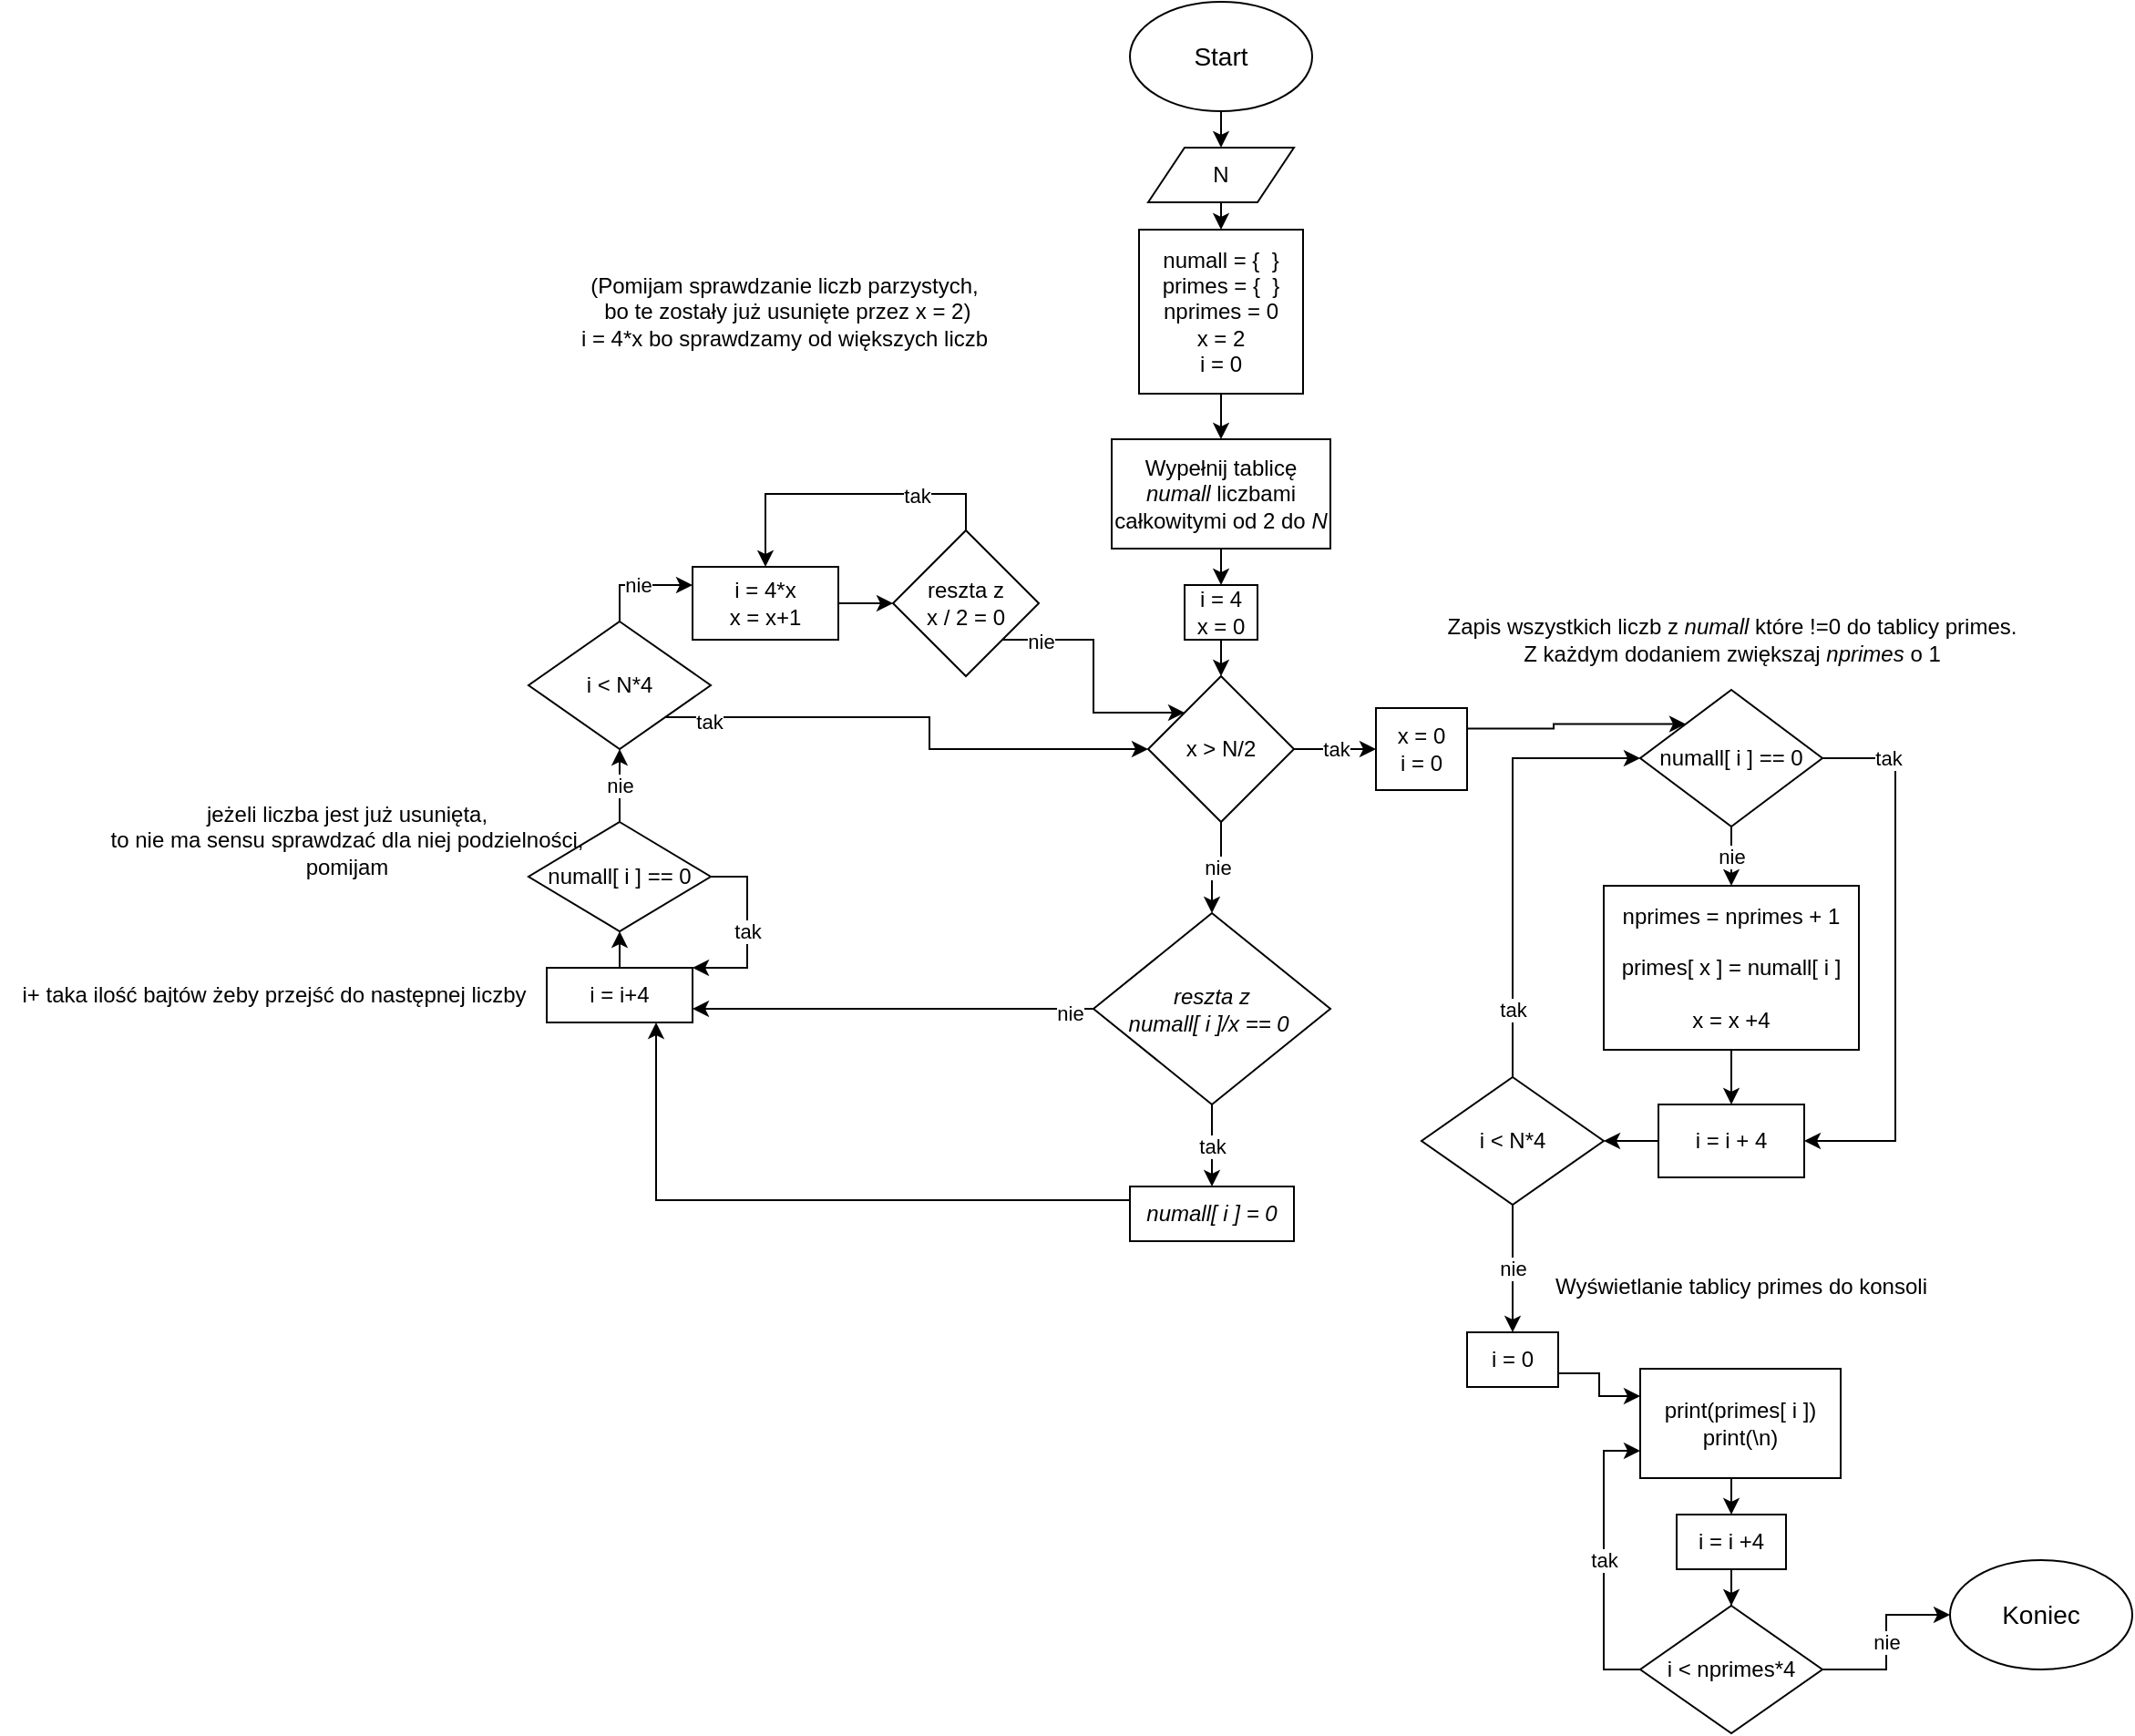 <mxfile version="21.3.2" type="device">
  <diagram name="Page-1" id="9jUYqDGKl-rQ5DNVtu5S">
    <mxGraphModel dx="1434" dy="796" grid="1" gridSize="10" guides="1" tooltips="1" connect="1" arrows="1" fold="1" page="1" pageScale="1" pageWidth="2339" pageHeight="3300" math="0" shadow="0">
      <root>
        <mxCell id="0" />
        <mxCell id="1" parent="0" />
        <mxCell id="3G0gbCFOmfLACH73Wg2g-4" style="edgeStyle=orthogonalEdgeStyle;rounded=0;orthogonalLoop=1;jettySize=auto;html=1;exitX=0.5;exitY=1;exitDx=0;exitDy=0;entryX=0.5;entryY=0;entryDx=0;entryDy=0;" parent="1" source="3G0gbCFOmfLACH73Wg2g-1" target="3G0gbCFOmfLACH73Wg2g-2" edge="1">
          <mxGeometry relative="1" as="geometry" />
        </mxCell>
        <mxCell id="3G0gbCFOmfLACH73Wg2g-1" value="Start" style="ellipse;whiteSpace=wrap;html=1;fontSize=14;" parent="1" vertex="1">
          <mxGeometry x="630" width="100" height="60" as="geometry" />
        </mxCell>
        <mxCell id="3G0gbCFOmfLACH73Wg2g-5" style="edgeStyle=orthogonalEdgeStyle;rounded=0;orthogonalLoop=1;jettySize=auto;html=1;exitX=0.5;exitY=1;exitDx=0;exitDy=0;entryX=0.5;entryY=0;entryDx=0;entryDy=0;" parent="1" source="3G0gbCFOmfLACH73Wg2g-2" target="3G0gbCFOmfLACH73Wg2g-3" edge="1">
          <mxGeometry relative="1" as="geometry" />
        </mxCell>
        <mxCell id="3G0gbCFOmfLACH73Wg2g-2" value="N" style="shape=parallelogram;perimeter=parallelogramPerimeter;whiteSpace=wrap;html=1;fixedSize=1;" parent="1" vertex="1">
          <mxGeometry x="640" y="80" width="80" height="30" as="geometry" />
        </mxCell>
        <mxCell id="3G0gbCFOmfLACH73Wg2g-8" style="edgeStyle=orthogonalEdgeStyle;rounded=0;orthogonalLoop=1;jettySize=auto;html=1;exitX=0.5;exitY=1;exitDx=0;exitDy=0;" parent="1" source="3G0gbCFOmfLACH73Wg2g-3" target="3G0gbCFOmfLACH73Wg2g-6" edge="1">
          <mxGeometry relative="1" as="geometry" />
        </mxCell>
        <mxCell id="3G0gbCFOmfLACH73Wg2g-3" value="numall = {&amp;nbsp; }&lt;br&gt;primes = {&amp;nbsp; }&lt;br&gt;nprimes = 0&lt;br&gt;x = 2&lt;br&gt;i = 0" style="rounded=0;whiteSpace=wrap;html=1;" parent="1" vertex="1">
          <mxGeometry x="635" y="125" width="90" height="90" as="geometry" />
        </mxCell>
        <mxCell id="lhCDFVgRR21-XCeL078A-51" style="edgeStyle=orthogonalEdgeStyle;rounded=0;orthogonalLoop=1;jettySize=auto;html=1;exitX=0.5;exitY=1;exitDx=0;exitDy=0;entryX=0.5;entryY=0;entryDx=0;entryDy=0;" edge="1" parent="1" source="3G0gbCFOmfLACH73Wg2g-6" target="lhCDFVgRR21-XCeL078A-50">
          <mxGeometry relative="1" as="geometry" />
        </mxCell>
        <mxCell id="3G0gbCFOmfLACH73Wg2g-6" value="Wypełnij tablicę &lt;i&gt;numall&lt;/i&gt;&amp;nbsp;liczbami całkowitymi od 2 do &lt;i&gt;N&lt;/i&gt;" style="rounded=0;whiteSpace=wrap;html=1;" parent="1" vertex="1">
          <mxGeometry x="620" y="240" width="120" height="60" as="geometry" />
        </mxCell>
        <mxCell id="3G0gbCFOmfLACH73Wg2g-17" value="tak" style="edgeStyle=orthogonalEdgeStyle;rounded=0;orthogonalLoop=1;jettySize=auto;html=1;exitX=0.5;exitY=1;exitDx=0;exitDy=0;entryX=0.5;entryY=0;entryDx=0;entryDy=0;" parent="1" source="3G0gbCFOmfLACH73Wg2g-12" target="3G0gbCFOmfLACH73Wg2g-16" edge="1">
          <mxGeometry relative="1" as="geometry" />
        </mxCell>
        <mxCell id="3G0gbCFOmfLACH73Wg2g-36" style="edgeStyle=orthogonalEdgeStyle;rounded=0;orthogonalLoop=1;jettySize=auto;html=1;exitX=0;exitY=0.5;exitDx=0;exitDy=0;entryX=1;entryY=0.75;entryDx=0;entryDy=0;" parent="1" source="3G0gbCFOmfLACH73Wg2g-12" target="3G0gbCFOmfLACH73Wg2g-18" edge="1">
          <mxGeometry relative="1" as="geometry">
            <mxPoint x="370" y="540" as="targetPoint" />
          </mxGeometry>
        </mxCell>
        <mxCell id="3G0gbCFOmfLACH73Wg2g-40" value="nie" style="edgeLabel;html=1;align=center;verticalAlign=middle;resizable=0;points=[];" parent="3G0gbCFOmfLACH73Wg2g-36" vertex="1" connectable="0">
          <mxGeometry x="-0.877" y="2" relative="1" as="geometry">
            <mxPoint as="offset" />
          </mxGeometry>
        </mxCell>
        <mxCell id="3G0gbCFOmfLACH73Wg2g-12" value="&lt;i&gt;reszta z &lt;br&gt;numall[ i ]/x == 0&amp;nbsp;&lt;/i&gt;" style="rhombus;whiteSpace=wrap;html=1;" parent="1" vertex="1">
          <mxGeometry x="610" y="500" width="130" height="105" as="geometry" />
        </mxCell>
        <mxCell id="3G0gbCFOmfLACH73Wg2g-37" style="edgeStyle=orthogonalEdgeStyle;rounded=0;orthogonalLoop=1;jettySize=auto;html=1;exitX=0;exitY=0.25;exitDx=0;exitDy=0;entryX=0.75;entryY=1;entryDx=0;entryDy=0;" parent="1" source="3G0gbCFOmfLACH73Wg2g-16" target="3G0gbCFOmfLACH73Wg2g-18" edge="1">
          <mxGeometry relative="1" as="geometry">
            <mxPoint x="350" y="540" as="targetPoint" />
          </mxGeometry>
        </mxCell>
        <mxCell id="3G0gbCFOmfLACH73Wg2g-16" value="&lt;i&gt;numall[ i ] = 0&lt;/i&gt;" style="rounded=0;whiteSpace=wrap;html=1;" parent="1" vertex="1">
          <mxGeometry x="630" y="650" width="90" height="30" as="geometry" />
        </mxCell>
        <mxCell id="E5H5sjJyILEl3cgxIu15-8" style="edgeStyle=orthogonalEdgeStyle;rounded=0;orthogonalLoop=1;jettySize=auto;html=1;exitX=0.5;exitY=0;exitDx=0;exitDy=0;entryX=0.5;entryY=1;entryDx=0;entryDy=0;" parent="1" source="3G0gbCFOmfLACH73Wg2g-18" target="E5H5sjJyILEl3cgxIu15-1" edge="1">
          <mxGeometry relative="1" as="geometry" />
        </mxCell>
        <mxCell id="3G0gbCFOmfLACH73Wg2g-18" value="i = i+4" style="rounded=0;whiteSpace=wrap;html=1;" parent="1" vertex="1">
          <mxGeometry x="310" y="530" width="80" height="30" as="geometry" />
        </mxCell>
        <mxCell id="3G0gbCFOmfLACH73Wg2g-67" value="tak" style="edgeStyle=orthogonalEdgeStyle;rounded=0;orthogonalLoop=1;jettySize=auto;html=1;exitX=1;exitY=0.5;exitDx=0;exitDy=0;entryX=0;entryY=0.5;entryDx=0;entryDy=0;" parent="1" source="3G0gbCFOmfLACH73Wg2g-27" edge="1" target="lhCDFVgRR21-XCeL078A-2">
          <mxGeometry relative="1" as="geometry">
            <mxPoint x="780" y="400" as="targetPoint" />
          </mxGeometry>
        </mxCell>
        <mxCell id="E5H5sjJyILEl3cgxIu15-7" value="nie" style="edgeStyle=orthogonalEdgeStyle;rounded=0;orthogonalLoop=1;jettySize=auto;html=1;exitX=0.5;exitY=1;exitDx=0;exitDy=0;entryX=0.5;entryY=0;entryDx=0;entryDy=0;" parent="1" source="3G0gbCFOmfLACH73Wg2g-27" target="3G0gbCFOmfLACH73Wg2g-12" edge="1">
          <mxGeometry relative="1" as="geometry" />
        </mxCell>
        <mxCell id="3G0gbCFOmfLACH73Wg2g-27" value="x &amp;gt; N/2" style="rhombus;whiteSpace=wrap;html=1;" parent="1" vertex="1">
          <mxGeometry x="640" y="370" width="80" height="80" as="geometry" />
        </mxCell>
        <mxCell id="3G0gbCFOmfLACH73Wg2g-64" style="edgeStyle=orthogonalEdgeStyle;rounded=0;orthogonalLoop=1;jettySize=auto;html=1;exitX=1;exitY=1;exitDx=0;exitDy=0;entryX=0;entryY=0.5;entryDx=0;entryDy=0;" parent="1" source="3G0gbCFOmfLACH73Wg2g-41" target="3G0gbCFOmfLACH73Wg2g-27" edge="1">
          <mxGeometry relative="1" as="geometry" />
        </mxCell>
        <mxCell id="3G0gbCFOmfLACH73Wg2g-65" value="tak" style="edgeLabel;html=1;align=center;verticalAlign=middle;resizable=0;points=[];" parent="3G0gbCFOmfLACH73Wg2g-64" vertex="1" connectable="0">
          <mxGeometry x="-0.829" y="-2" relative="1" as="geometry">
            <mxPoint as="offset" />
          </mxGeometry>
        </mxCell>
        <mxCell id="lhCDFVgRR21-XCeL078A-1" value="nie" style="edgeStyle=orthogonalEdgeStyle;rounded=0;orthogonalLoop=1;jettySize=auto;html=1;exitX=0.5;exitY=0;exitDx=0;exitDy=0;entryX=0;entryY=0.25;entryDx=0;entryDy=0;" edge="1" parent="1" source="3G0gbCFOmfLACH73Wg2g-41" target="3G0gbCFOmfLACH73Wg2g-50">
          <mxGeometry relative="1" as="geometry" />
        </mxCell>
        <mxCell id="3G0gbCFOmfLACH73Wg2g-41" value="i &amp;lt; N*4" style="rhombus;whiteSpace=wrap;html=1;" parent="1" vertex="1">
          <mxGeometry x="300" y="340" width="100" height="70" as="geometry" />
        </mxCell>
        <mxCell id="3G0gbCFOmfLACH73Wg2g-46" value="(Pomijam sprawdzanie liczb parzystych,&lt;br&gt;&amp;nbsp;bo te zostały już usunięte przez x = 2)&lt;br&gt;i = 4*x bo sprawdzamy od większych liczb" style="text;html=1;align=center;verticalAlign=middle;resizable=0;points=[];autosize=1;strokeColor=none;fillColor=none;" parent="1" vertex="1">
          <mxGeometry x="315" y="140" width="250" height="60" as="geometry" />
        </mxCell>
        <mxCell id="3G0gbCFOmfLACH73Wg2g-61" style="edgeStyle=orthogonalEdgeStyle;rounded=0;orthogonalLoop=1;jettySize=auto;html=1;exitX=1;exitY=0.5;exitDx=0;exitDy=0;entryX=0;entryY=0.5;entryDx=0;entryDy=0;" parent="1" source="3G0gbCFOmfLACH73Wg2g-50" target="3G0gbCFOmfLACH73Wg2g-58" edge="1">
          <mxGeometry relative="1" as="geometry" />
        </mxCell>
        <mxCell id="3G0gbCFOmfLACH73Wg2g-50" value="i = 4*x&lt;br&gt;x = x+1" style="rounded=0;whiteSpace=wrap;html=1;" parent="1" vertex="1">
          <mxGeometry x="390" y="310" width="80" height="40" as="geometry" />
        </mxCell>
        <mxCell id="3G0gbCFOmfLACH73Wg2g-59" style="edgeStyle=orthogonalEdgeStyle;rounded=0;orthogonalLoop=1;jettySize=auto;html=1;exitX=1;exitY=1;exitDx=0;exitDy=0;entryX=0;entryY=0;entryDx=0;entryDy=0;" parent="1" source="3G0gbCFOmfLACH73Wg2g-58" target="3G0gbCFOmfLACH73Wg2g-27" edge="1">
          <mxGeometry relative="1" as="geometry" />
        </mxCell>
        <mxCell id="3G0gbCFOmfLACH73Wg2g-60" value="nie" style="edgeLabel;html=1;align=center;verticalAlign=middle;resizable=0;points=[];" parent="3G0gbCFOmfLACH73Wg2g-59" vertex="1" connectable="0">
          <mxGeometry x="-0.707" y="-1" relative="1" as="geometry">
            <mxPoint as="offset" />
          </mxGeometry>
        </mxCell>
        <mxCell id="3G0gbCFOmfLACH73Wg2g-62" style="edgeStyle=orthogonalEdgeStyle;rounded=0;orthogonalLoop=1;jettySize=auto;html=1;exitX=0.5;exitY=0;exitDx=0;exitDy=0;entryX=0.5;entryY=0;entryDx=0;entryDy=0;" parent="1" source="3G0gbCFOmfLACH73Wg2g-58" target="3G0gbCFOmfLACH73Wg2g-50" edge="1">
          <mxGeometry relative="1" as="geometry" />
        </mxCell>
        <mxCell id="3G0gbCFOmfLACH73Wg2g-63" value="tak" style="edgeLabel;html=1;align=center;verticalAlign=middle;resizable=0;points=[];" parent="3G0gbCFOmfLACH73Wg2g-62" vertex="1" connectable="0">
          <mxGeometry x="-0.44" y="1" relative="1" as="geometry">
            <mxPoint as="offset" />
          </mxGeometry>
        </mxCell>
        <mxCell id="3G0gbCFOmfLACH73Wg2g-58" value="reszta z&lt;br&gt;x / 2 = 0" style="rhombus;whiteSpace=wrap;html=1;" parent="1" vertex="1">
          <mxGeometry x="500" y="290" width="80" height="80" as="geometry" />
        </mxCell>
        <mxCell id="3G0gbCFOmfLACH73Wg2g-68" value="Zapis wszystkich liczb z &lt;i&gt;numall&lt;/i&gt;&amp;nbsp;które !=0 do tablicy primes.&lt;br&gt;Z każdym dodaniem zwiększaj &lt;i&gt;nprimes&lt;/i&gt;&amp;nbsp;o 1" style="text;html=1;align=center;verticalAlign=middle;resizable=0;points=[];autosize=1;strokeColor=none;fillColor=none;" parent="1" vertex="1">
          <mxGeometry x="790" y="330" width="340" height="40" as="geometry" />
        </mxCell>
        <mxCell id="3G0gbCFOmfLACH73Wg2g-70" value="i+ taka ilość bajtów żeby przejść do następnej liczby" style="text;html=1;align=center;verticalAlign=middle;resizable=0;points=[];autosize=1;strokeColor=none;fillColor=none;" parent="1" vertex="1">
          <mxGeometry x="10" y="530" width="300" height="30" as="geometry" />
        </mxCell>
        <mxCell id="E5H5sjJyILEl3cgxIu15-9" value="tak" style="edgeStyle=orthogonalEdgeStyle;rounded=0;orthogonalLoop=1;jettySize=auto;html=1;exitX=1;exitY=0.5;exitDx=0;exitDy=0;entryX=1;entryY=0;entryDx=0;entryDy=0;" parent="1" source="E5H5sjJyILEl3cgxIu15-1" target="3G0gbCFOmfLACH73Wg2g-18" edge="1">
          <mxGeometry relative="1" as="geometry" />
        </mxCell>
        <mxCell id="E5H5sjJyILEl3cgxIu15-10" value="nie" style="edgeStyle=orthogonalEdgeStyle;rounded=0;orthogonalLoop=1;jettySize=auto;html=1;exitX=0.5;exitY=0;exitDx=0;exitDy=0;entryX=0.5;entryY=1;entryDx=0;entryDy=0;" parent="1" source="E5H5sjJyILEl3cgxIu15-1" target="3G0gbCFOmfLACH73Wg2g-41" edge="1">
          <mxGeometry relative="1" as="geometry" />
        </mxCell>
        <mxCell id="E5H5sjJyILEl3cgxIu15-1" value="numall[ i ] == 0" style="rhombus;whiteSpace=wrap;html=1;" parent="1" vertex="1">
          <mxGeometry x="300" y="450" width="100" height="60" as="geometry" />
        </mxCell>
        <mxCell id="E5H5sjJyILEl3cgxIu15-4" value="jeżeli liczba jest już usunięta,&lt;br&gt;to nie ma sensu sprawdzać dla niej podzielności,&lt;br&gt;pomijam" style="text;html=1;align=center;verticalAlign=middle;resizable=0;points=[];autosize=1;strokeColor=none;fillColor=none;" parent="1" vertex="1">
          <mxGeometry x="60" y="430" width="280" height="60" as="geometry" />
        </mxCell>
        <mxCell id="lhCDFVgRR21-XCeL078A-49" style="edgeStyle=orthogonalEdgeStyle;rounded=0;orthogonalLoop=1;jettySize=auto;html=1;exitX=1;exitY=0.25;exitDx=0;exitDy=0;entryX=0;entryY=0;entryDx=0;entryDy=0;" edge="1" parent="1" source="lhCDFVgRR21-XCeL078A-2" target="lhCDFVgRR21-XCeL078A-3">
          <mxGeometry relative="1" as="geometry" />
        </mxCell>
        <mxCell id="lhCDFVgRR21-XCeL078A-2" value="x = 0&lt;br&gt;i = 0" style="rounded=0;whiteSpace=wrap;html=1;" vertex="1" parent="1">
          <mxGeometry x="765" y="387.5" width="50" height="45" as="geometry" />
        </mxCell>
        <mxCell id="lhCDFVgRR21-XCeL078A-6" value="nie" style="edgeStyle=orthogonalEdgeStyle;rounded=0;orthogonalLoop=1;jettySize=auto;html=1;exitX=0.5;exitY=1;exitDx=0;exitDy=0;entryX=0.5;entryY=0;entryDx=0;entryDy=0;" edge="1" parent="1" source="lhCDFVgRR21-XCeL078A-3" target="lhCDFVgRR21-XCeL078A-5">
          <mxGeometry relative="1" as="geometry" />
        </mxCell>
        <mxCell id="lhCDFVgRR21-XCeL078A-11" style="edgeStyle=orthogonalEdgeStyle;rounded=0;orthogonalLoop=1;jettySize=auto;html=1;exitX=1;exitY=0.5;exitDx=0;exitDy=0;entryX=1;entryY=0.5;entryDx=0;entryDy=0;" edge="1" parent="1" source="lhCDFVgRR21-XCeL078A-3" target="lhCDFVgRR21-XCeL078A-7">
          <mxGeometry relative="1" as="geometry">
            <Array as="points">
              <mxPoint x="1050" y="415" />
              <mxPoint x="1050" y="625" />
            </Array>
          </mxGeometry>
        </mxCell>
        <mxCell id="lhCDFVgRR21-XCeL078A-12" value="tak" style="edgeLabel;html=1;align=center;verticalAlign=middle;resizable=0;points=[];" vertex="1" connectable="0" parent="lhCDFVgRR21-XCeL078A-11">
          <mxGeometry x="-0.76" relative="1" as="geometry">
            <mxPoint as="offset" />
          </mxGeometry>
        </mxCell>
        <mxCell id="lhCDFVgRR21-XCeL078A-3" value="numall[ i ] == 0" style="rhombus;whiteSpace=wrap;html=1;" vertex="1" parent="1">
          <mxGeometry x="910" y="377.5" width="100" height="75" as="geometry" />
        </mxCell>
        <mxCell id="lhCDFVgRR21-XCeL078A-8" style="edgeStyle=orthogonalEdgeStyle;rounded=0;orthogonalLoop=1;jettySize=auto;html=1;exitX=0.5;exitY=1;exitDx=0;exitDy=0;entryX=0.5;entryY=0;entryDx=0;entryDy=0;" edge="1" parent="1" source="lhCDFVgRR21-XCeL078A-5" target="lhCDFVgRR21-XCeL078A-7">
          <mxGeometry relative="1" as="geometry" />
        </mxCell>
        <mxCell id="lhCDFVgRR21-XCeL078A-5" value="nprimes = nprimes + 1&lt;br&gt;&lt;br&gt;primes[ x ] = numall[ i ]&lt;br&gt;&lt;br&gt;x = x +4" style="rounded=0;whiteSpace=wrap;html=1;" vertex="1" parent="1">
          <mxGeometry x="890" y="485" width="140" height="90" as="geometry" />
        </mxCell>
        <mxCell id="lhCDFVgRR21-XCeL078A-17" style="edgeStyle=orthogonalEdgeStyle;rounded=0;orthogonalLoop=1;jettySize=auto;html=1;exitX=0;exitY=0.5;exitDx=0;exitDy=0;entryX=1;entryY=0.5;entryDx=0;entryDy=0;" edge="1" parent="1" source="lhCDFVgRR21-XCeL078A-7" target="lhCDFVgRR21-XCeL078A-16">
          <mxGeometry relative="1" as="geometry" />
        </mxCell>
        <mxCell id="lhCDFVgRR21-XCeL078A-7" value="i = i + 4" style="rounded=0;whiteSpace=wrap;html=1;" vertex="1" parent="1">
          <mxGeometry x="920" y="605" width="80" height="40" as="geometry" />
        </mxCell>
        <mxCell id="lhCDFVgRR21-XCeL078A-20" style="edgeStyle=orthogonalEdgeStyle;rounded=0;orthogonalLoop=1;jettySize=auto;html=1;exitX=0.5;exitY=0;exitDx=0;exitDy=0;entryX=0;entryY=0.5;entryDx=0;entryDy=0;" edge="1" parent="1" source="lhCDFVgRR21-XCeL078A-16" target="lhCDFVgRR21-XCeL078A-3">
          <mxGeometry relative="1" as="geometry" />
        </mxCell>
        <mxCell id="lhCDFVgRR21-XCeL078A-21" value="tak" style="edgeLabel;html=1;align=center;verticalAlign=middle;resizable=0;points=[];" vertex="1" connectable="0" parent="lhCDFVgRR21-XCeL078A-20">
          <mxGeometry x="-0.698" relative="1" as="geometry">
            <mxPoint as="offset" />
          </mxGeometry>
        </mxCell>
        <mxCell id="lhCDFVgRR21-XCeL078A-23" value="nie" style="edgeStyle=orthogonalEdgeStyle;rounded=0;orthogonalLoop=1;jettySize=auto;html=1;exitX=0.5;exitY=1;exitDx=0;exitDy=0;entryX=0.5;entryY=0;entryDx=0;entryDy=0;" edge="1" parent="1" source="lhCDFVgRR21-XCeL078A-16" target="lhCDFVgRR21-XCeL078A-26">
          <mxGeometry relative="1" as="geometry">
            <mxPoint x="840" y="705" as="targetPoint" />
          </mxGeometry>
        </mxCell>
        <mxCell id="lhCDFVgRR21-XCeL078A-16" value="i &amp;lt; N*4" style="rhombus;whiteSpace=wrap;html=1;" vertex="1" parent="1">
          <mxGeometry x="790" y="590" width="100" height="70" as="geometry" />
        </mxCell>
        <mxCell id="lhCDFVgRR21-XCeL078A-25" value="Wyświetlanie tablicy primes do konsoli" style="text;html=1;align=center;verticalAlign=middle;resizable=0;points=[];autosize=1;strokeColor=none;fillColor=none;" vertex="1" parent="1">
          <mxGeometry x="850" y="690" width="230" height="30" as="geometry" />
        </mxCell>
        <mxCell id="lhCDFVgRR21-XCeL078A-40" style="edgeStyle=orthogonalEdgeStyle;rounded=0;orthogonalLoop=1;jettySize=auto;html=1;exitX=1;exitY=0.75;exitDx=0;exitDy=0;entryX=0;entryY=0.25;entryDx=0;entryDy=0;" edge="1" parent="1" source="lhCDFVgRR21-XCeL078A-26" target="lhCDFVgRR21-XCeL078A-28">
          <mxGeometry relative="1" as="geometry" />
        </mxCell>
        <mxCell id="lhCDFVgRR21-XCeL078A-26" value="i = 0" style="rounded=0;whiteSpace=wrap;html=1;" vertex="1" parent="1">
          <mxGeometry x="815" y="730" width="50" height="30" as="geometry" />
        </mxCell>
        <mxCell id="lhCDFVgRR21-XCeL078A-37" value="nie" style="edgeStyle=orthogonalEdgeStyle;rounded=0;orthogonalLoop=1;jettySize=auto;html=1;exitX=1;exitY=0.5;exitDx=0;exitDy=0;" edge="1" parent="1" source="lhCDFVgRR21-XCeL078A-27" target="lhCDFVgRR21-XCeL078A-32">
          <mxGeometry relative="1" as="geometry" />
        </mxCell>
        <mxCell id="lhCDFVgRR21-XCeL078A-44" value="tak" style="edgeStyle=orthogonalEdgeStyle;rounded=0;orthogonalLoop=1;jettySize=auto;html=1;exitX=0;exitY=0.5;exitDx=0;exitDy=0;entryX=0;entryY=0.75;entryDx=0;entryDy=0;" edge="1" parent="1" source="lhCDFVgRR21-XCeL078A-27" target="lhCDFVgRR21-XCeL078A-28">
          <mxGeometry relative="1" as="geometry">
            <mxPoint x="865" y="885" as="targetPoint" />
          </mxGeometry>
        </mxCell>
        <mxCell id="lhCDFVgRR21-XCeL078A-27" value="i &amp;lt; nprimes*4" style="rhombus;whiteSpace=wrap;html=1;" vertex="1" parent="1">
          <mxGeometry x="910" y="880" width="100" height="70" as="geometry" />
        </mxCell>
        <mxCell id="lhCDFVgRR21-XCeL078A-47" style="edgeStyle=orthogonalEdgeStyle;rounded=0;orthogonalLoop=1;jettySize=auto;html=1;exitX=0.5;exitY=1;exitDx=0;exitDy=0;entryX=0.5;entryY=0;entryDx=0;entryDy=0;" edge="1" parent="1" source="lhCDFVgRR21-XCeL078A-28" target="lhCDFVgRR21-XCeL078A-46">
          <mxGeometry relative="1" as="geometry" />
        </mxCell>
        <mxCell id="lhCDFVgRR21-XCeL078A-28" value="print(primes[ i ])&lt;br&gt;print(\n)" style="rounded=0;whiteSpace=wrap;html=1;" vertex="1" parent="1">
          <mxGeometry x="910" y="750" width="110" height="60" as="geometry" />
        </mxCell>
        <mxCell id="lhCDFVgRR21-XCeL078A-32" value="Koniec" style="ellipse;whiteSpace=wrap;html=1;fontSize=14;" vertex="1" parent="1">
          <mxGeometry x="1080" y="855" width="100" height="60" as="geometry" />
        </mxCell>
        <mxCell id="lhCDFVgRR21-XCeL078A-48" style="edgeStyle=orthogonalEdgeStyle;rounded=0;orthogonalLoop=1;jettySize=auto;html=1;exitX=0.5;exitY=1;exitDx=0;exitDy=0;" edge="1" parent="1" source="lhCDFVgRR21-XCeL078A-46" target="lhCDFVgRR21-XCeL078A-27">
          <mxGeometry relative="1" as="geometry" />
        </mxCell>
        <mxCell id="lhCDFVgRR21-XCeL078A-46" value="i = i +4" style="rounded=0;whiteSpace=wrap;html=1;" vertex="1" parent="1">
          <mxGeometry x="930" y="830" width="60" height="30" as="geometry" />
        </mxCell>
        <mxCell id="lhCDFVgRR21-XCeL078A-52" style="edgeStyle=orthogonalEdgeStyle;rounded=0;orthogonalLoop=1;jettySize=auto;html=1;exitX=0.5;exitY=1;exitDx=0;exitDy=0;entryX=0.5;entryY=0;entryDx=0;entryDy=0;" edge="1" parent="1" source="lhCDFVgRR21-XCeL078A-50" target="3G0gbCFOmfLACH73Wg2g-27">
          <mxGeometry relative="1" as="geometry" />
        </mxCell>
        <mxCell id="lhCDFVgRR21-XCeL078A-50" value="i = 4&lt;br&gt;x = 0" style="rounded=0;whiteSpace=wrap;html=1;" vertex="1" parent="1">
          <mxGeometry x="660" y="320" width="40" height="30" as="geometry" />
        </mxCell>
      </root>
    </mxGraphModel>
  </diagram>
</mxfile>
